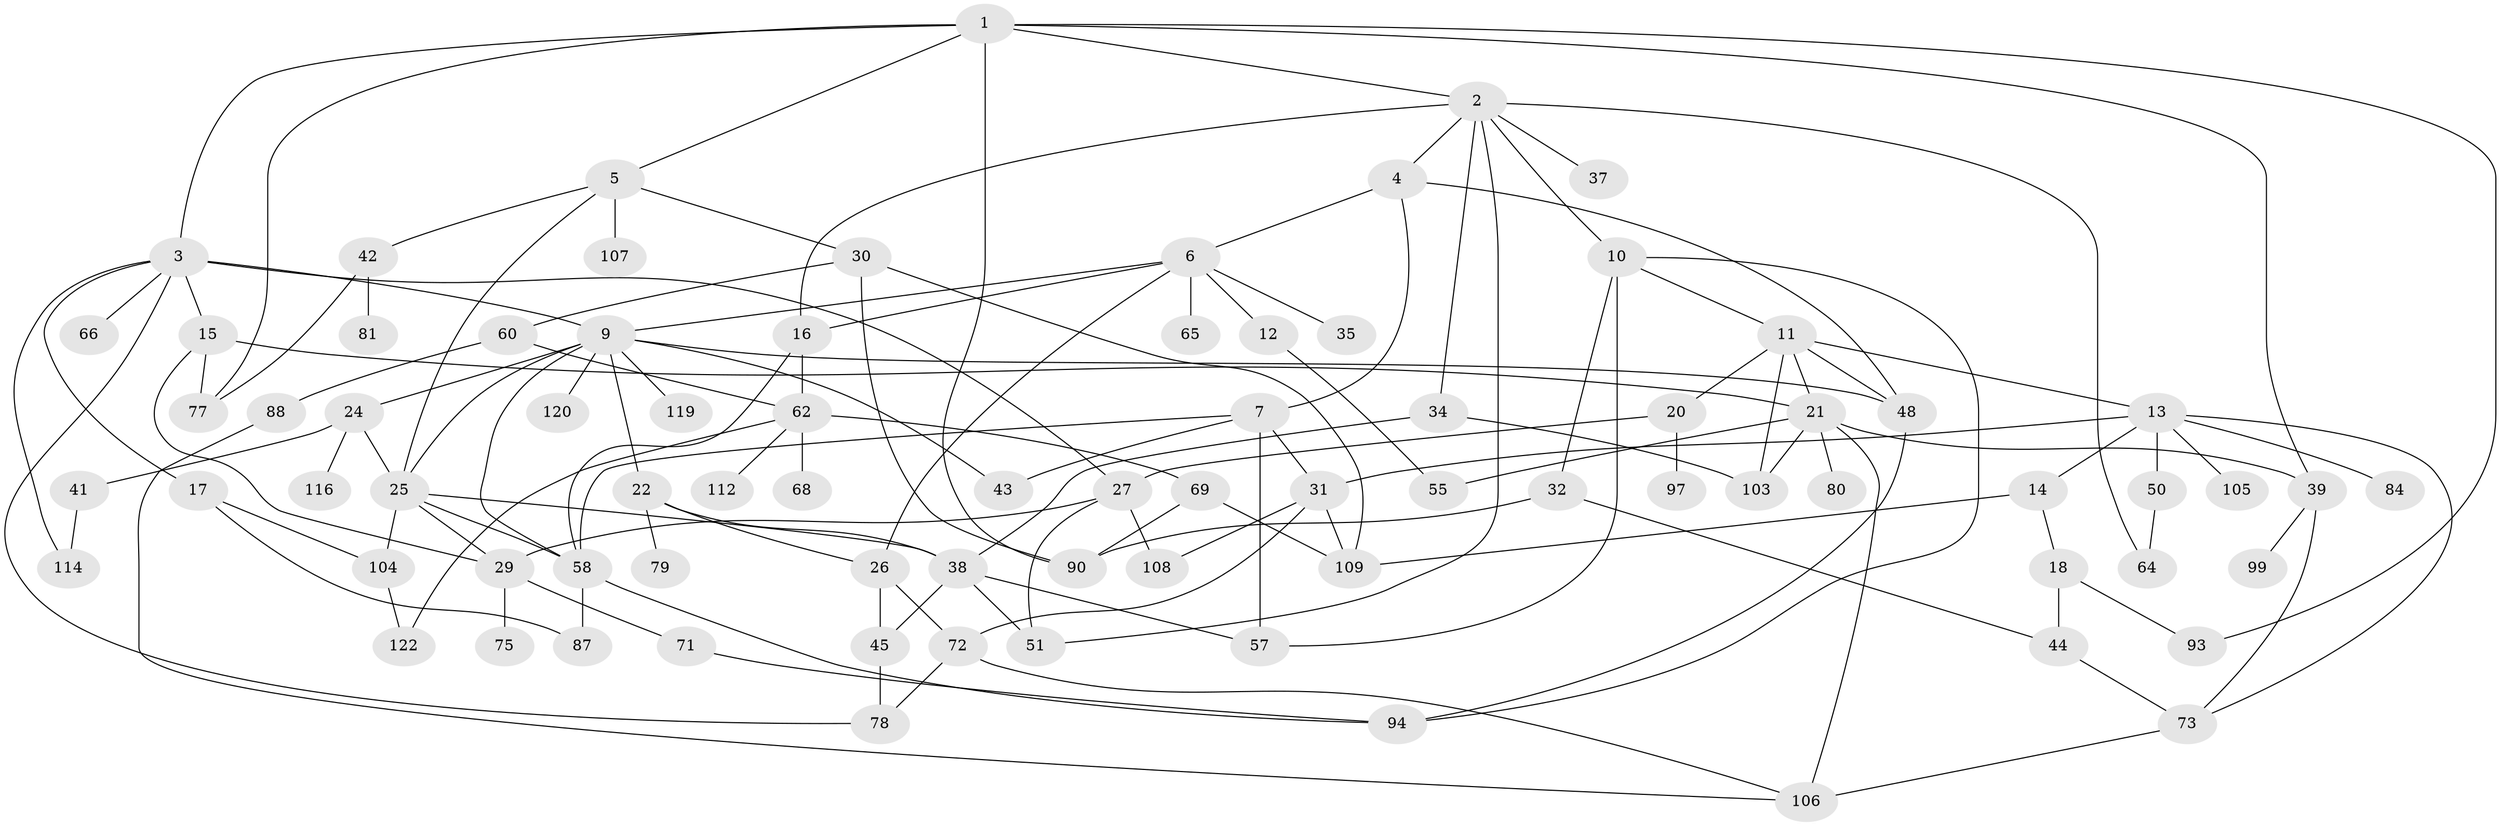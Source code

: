// Generated by graph-tools (version 1.1) at 2025/23/03/03/25 07:23:33]
// undirected, 81 vertices, 135 edges
graph export_dot {
graph [start="1"]
  node [color=gray90,style=filled];
  1 [super="+125"];
  2 [super="+33"];
  3 [super="+8"];
  4 [super="+111"];
  5 [super="+19"];
  6 [super="+124"];
  7 [super="+101"];
  9 [super="+40"];
  10 [super="+70"];
  11 [super="+23"];
  12;
  13 [super="+76"];
  14 [super="+118"];
  15;
  16;
  17;
  18 [super="+36"];
  20 [super="+53"];
  21 [super="+74"];
  22 [super="+102"];
  24;
  25 [super="+28"];
  26 [super="+49"];
  27 [super="+100"];
  29 [super="+63"];
  30 [super="+67"];
  31 [super="+47"];
  32 [super="+115"];
  34 [super="+46"];
  35;
  37;
  38 [super="+86"];
  39 [super="+54"];
  41;
  42 [super="+61"];
  43;
  44 [super="+52"];
  45 [super="+91"];
  48;
  50;
  51;
  55 [super="+56"];
  57 [super="+59"];
  58 [super="+121"];
  60;
  62 [super="+85"];
  64;
  65;
  66;
  68;
  69 [super="+95"];
  71;
  72 [super="+96"];
  73 [super="+110"];
  75;
  77 [super="+83"];
  78 [super="+82"];
  79;
  80;
  81;
  84;
  87;
  88 [super="+89"];
  90 [super="+92"];
  93;
  94 [super="+98"];
  97;
  99;
  103;
  104 [super="+113"];
  105;
  106;
  107;
  108;
  109 [super="+123"];
  112;
  114 [super="+126"];
  116 [super="+117"];
  119;
  120;
  122;
  1 -- 2;
  1 -- 3;
  1 -- 5;
  1 -- 90;
  1 -- 93;
  1 -- 39;
  1 -- 77;
  2 -- 4;
  2 -- 10;
  2 -- 16;
  2 -- 34;
  2 -- 37;
  2 -- 64;
  2 -- 51;
  3 -- 17;
  3 -- 66;
  3 -- 78;
  3 -- 9;
  3 -- 15;
  3 -- 27;
  3 -- 114;
  4 -- 6;
  4 -- 7;
  4 -- 48;
  5 -- 30;
  5 -- 107;
  5 -- 25;
  5 -- 42;
  6 -- 12;
  6 -- 26;
  6 -- 35;
  6 -- 65;
  6 -- 16;
  6 -- 9;
  7 -- 43;
  7 -- 58;
  7 -- 57;
  7 -- 31;
  9 -- 22;
  9 -- 24;
  9 -- 58;
  9 -- 48;
  9 -- 120;
  9 -- 43;
  9 -- 119;
  9 -- 25;
  10 -- 11;
  10 -- 32;
  10 -- 57;
  10 -- 94;
  11 -- 13;
  11 -- 20;
  11 -- 21;
  11 -- 48;
  11 -- 103;
  12 -- 55;
  13 -- 14;
  13 -- 31;
  13 -- 50;
  13 -- 84;
  13 -- 73;
  13 -- 105;
  14 -- 18;
  14 -- 109;
  15 -- 29;
  15 -- 77;
  15 -- 21;
  16 -- 62;
  16 -- 58;
  17 -- 87;
  17 -- 104;
  18 -- 93;
  18 -- 44;
  20 -- 27;
  20 -- 97;
  21 -- 39;
  21 -- 80;
  21 -- 103;
  21 -- 55;
  21 -- 106;
  22 -- 38;
  22 -- 79;
  22 -- 26;
  24 -- 41;
  24 -- 116;
  24 -- 25;
  25 -- 58;
  25 -- 38;
  25 -- 104;
  25 -- 29;
  26 -- 72;
  26 -- 45;
  27 -- 51;
  27 -- 108;
  27 -- 29;
  29 -- 71;
  29 -- 75;
  30 -- 60;
  30 -- 109;
  30 -- 90;
  31 -- 108;
  31 -- 72;
  31 -- 109;
  32 -- 44;
  32 -- 90;
  34 -- 38;
  34 -- 103;
  38 -- 45;
  38 -- 51;
  38 -- 57;
  39 -- 73;
  39 -- 99;
  41 -- 114;
  42 -- 77;
  42 -- 81;
  44 -- 73;
  45 -- 78;
  48 -- 94;
  50 -- 64;
  58 -- 87;
  58 -- 94;
  60 -- 88 [weight=2];
  60 -- 62;
  62 -- 68;
  62 -- 69;
  62 -- 122;
  62 -- 112;
  69 -- 90;
  69 -- 109;
  71 -- 94;
  72 -- 106;
  72 -- 78;
  73 -- 106;
  88 -- 106;
  104 -- 122;
}
